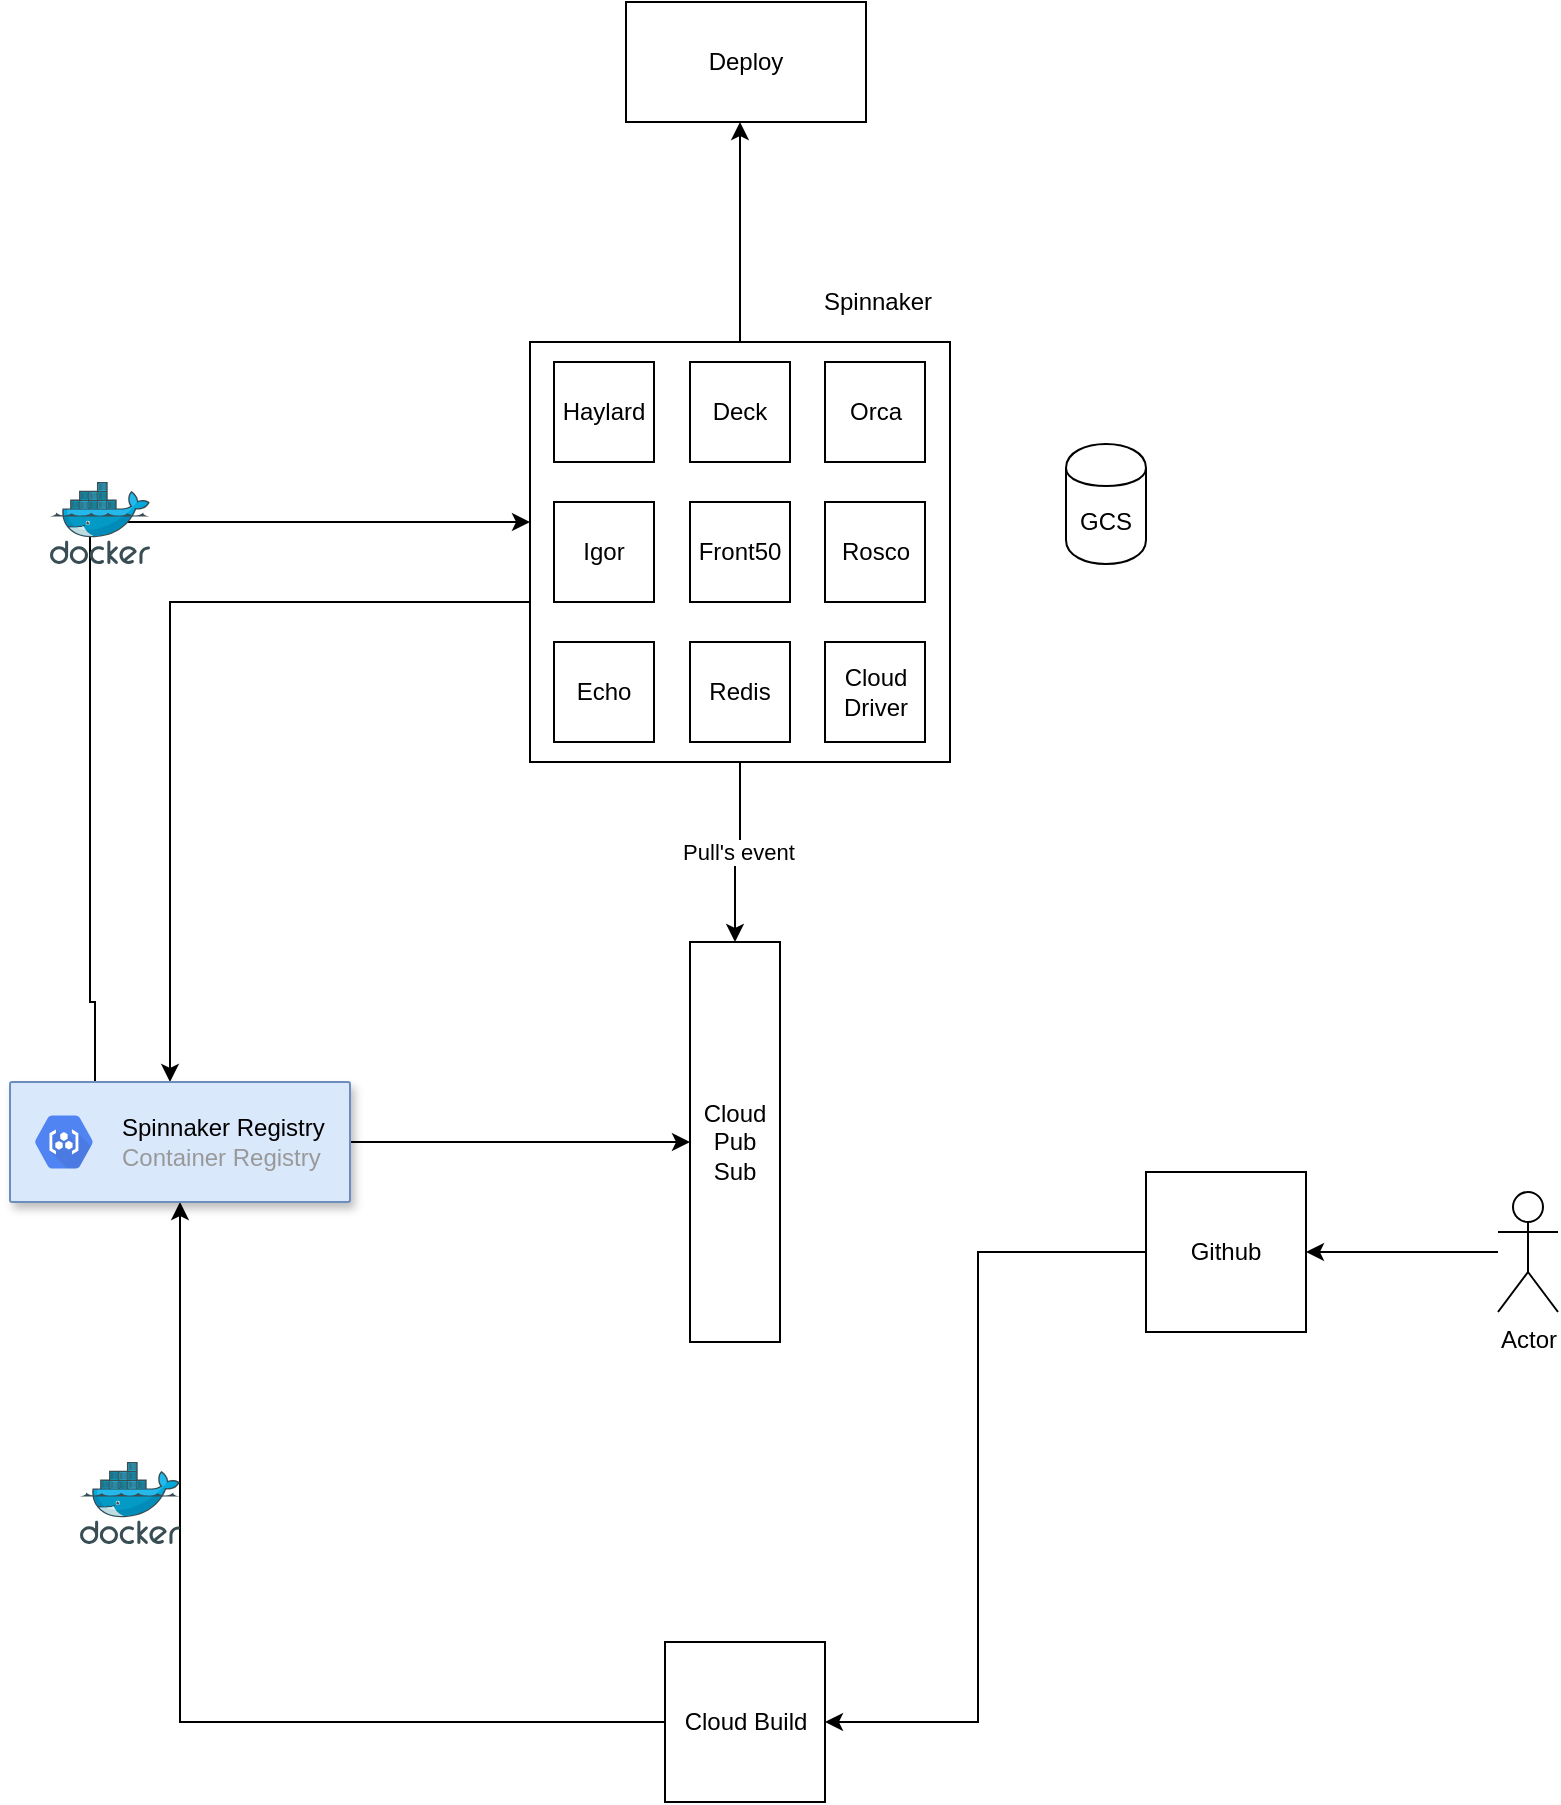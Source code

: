 <mxfile version="13.1.3">
    <diagram id="6hGFLwfOUW9BJ-s0fimq" name="Page-1">
        <mxGraphModel dx="2239" dy="1000" grid="1" gridSize="10" guides="1" tooltips="1" connect="1" arrows="1" fold="1" page="1" pageScale="1" pageWidth="827" pageHeight="1169" math="0" shadow="0">
            <root>
                <mxCell id="0"/>
                <mxCell id="1" parent="0"/>
                <mxCell id="18" value="Pull's event" style="edgeStyle=orthogonalEdgeStyle;rounded=0;orthogonalLoop=1;jettySize=auto;html=1;entryX=0.5;entryY=0;entryDx=0;entryDy=0;" parent="1" source="2" target="10" edge="1">
                    <mxGeometry relative="1" as="geometry"/>
                </mxCell>
                <mxCell id="19" style="edgeStyle=orthogonalEdgeStyle;rounded=0;orthogonalLoop=1;jettySize=auto;html=1;" parent="1" source="2" target="6" edge="1">
                    <mxGeometry relative="1" as="geometry">
                        <Array as="points">
                            <mxPoint x="-60" y="400"/>
                        </Array>
                    </mxGeometry>
                </mxCell>
                <mxCell id="oXi_CbaZsk3753quKNri-36" style="edgeStyle=orthogonalEdgeStyle;rounded=0;orthogonalLoop=1;jettySize=auto;html=1;" parent="1" source="2" edge="1">
                    <mxGeometry relative="1" as="geometry">
                        <mxPoint x="225" y="160" as="targetPoint"/>
                    </mxGeometry>
                </mxCell>
                <mxCell id="2" value="" style="whiteSpace=wrap;html=1;aspect=fixed;" parent="1" vertex="1">
                    <mxGeometry x="120" y="270" width="210" height="210" as="geometry"/>
                </mxCell>
                <mxCell id="15" style="edgeStyle=orthogonalEdgeStyle;rounded=0;orthogonalLoop=1;jettySize=auto;html=1;entryX=0.5;entryY=1;entryDx=0;entryDy=0;" parent="1" source="3" target="6" edge="1">
                    <mxGeometry relative="1" as="geometry"/>
                </mxCell>
                <mxCell id="3" value="Cloud Build" style="whiteSpace=wrap;html=1;aspect=fixed;" parent="1" vertex="1">
                    <mxGeometry x="187.5" y="920" width="80" height="80" as="geometry"/>
                </mxCell>
                <mxCell id="14" style="edgeStyle=orthogonalEdgeStyle;rounded=0;orthogonalLoop=1;jettySize=auto;html=1;entryX=1;entryY=0.5;entryDx=0;entryDy=0;" parent="1" source="4" target="3" edge="1">
                    <mxGeometry relative="1" as="geometry">
                        <Array as="points">
                            <mxPoint x="344" y="725"/>
                            <mxPoint x="344" y="960"/>
                        </Array>
                    </mxGeometry>
                </mxCell>
                <mxCell id="4" value="Github" style="whiteSpace=wrap;html=1;aspect=fixed;" parent="1" vertex="1">
                    <mxGeometry x="428" y="685" width="80" height="80" as="geometry"/>
                </mxCell>
                <mxCell id="5" value="GCS" style="shape=cylinder;whiteSpace=wrap;html=1;boundedLbl=1;backgroundOutline=1;" parent="1" vertex="1">
                    <mxGeometry x="388" y="321" width="40" height="60" as="geometry"/>
                </mxCell>
                <mxCell id="22" style="edgeStyle=orthogonalEdgeStyle;rounded=0;orthogonalLoop=1;jettySize=auto;html=1;exitX=0.25;exitY=0;exitDx=0;exitDy=0;" parent="1" edge="1" source="6">
                    <mxGeometry relative="1" as="geometry">
                        <Array as="points">
                            <mxPoint x="-100" y="600"/>
                            <mxPoint x="-100" y="360"/>
                            <mxPoint x="120" y="360"/>
                        </Array>
                        <mxPoint x="120" y="360" as="targetPoint"/>
                    </mxGeometry>
                </mxCell>
                <mxCell id="23" style="edgeStyle=orthogonalEdgeStyle;rounded=0;orthogonalLoop=1;jettySize=auto;html=1;" parent="1" source="6" target="10" edge="1">
                    <mxGeometry relative="1" as="geometry"/>
                </mxCell>
                <mxCell id="6" value="" style="strokeColor=#6c8ebf;shadow=1;strokeWidth=1;rounded=1;absoluteArcSize=1;arcSize=2;fillColor=#dae8fc;" parent="1" vertex="1">
                    <mxGeometry x="-140" y="640" width="170" height="60" as="geometry"/>
                </mxCell>
                <mxCell id="7" value="&lt;font color=&quot;#000000&quot;&gt;Spinnaker Registry&lt;/font&gt;&lt;br&gt;Container Registry" style="dashed=0;connectable=0;html=1;fillColor=#5184F3;strokeColor=none;shape=mxgraph.gcp2.hexIcon;prIcon=container_registry;part=1;labelPosition=right;verticalLabelPosition=middle;align=left;verticalAlign=middle;spacingLeft=5;fontColor=#999999;fontSize=12;" parent="6" vertex="1">
                    <mxGeometry y="0.5" width="44" height="39" relative="1" as="geometry">
                        <mxPoint x="5" y="-19.5" as="offset"/>
                    </mxGeometry>
                </mxCell>
                <mxCell id="10" value="Cloud Pub Sub" style="rounded=0;whiteSpace=wrap;html=1;" parent="1" vertex="1">
                    <mxGeometry x="200" y="570" width="45" height="200" as="geometry"/>
                </mxCell>
                <mxCell id="12" style="edgeStyle=orthogonalEdgeStyle;rounded=0;orthogonalLoop=1;jettySize=auto;html=1;entryX=1;entryY=0.5;entryDx=0;entryDy=0;" parent="1" source="11" target="4" edge="1">
                    <mxGeometry relative="1" as="geometry"/>
                </mxCell>
                <mxCell id="11" value="Actor" style="shape=umlActor;verticalLabelPosition=bottom;labelBackgroundColor=#ffffff;verticalAlign=top;html=1;outlineConnect=0;" parent="1" vertex="1">
                    <mxGeometry x="604" y="695" width="30" height="60" as="geometry"/>
                </mxCell>
                <mxCell id="oXi_CbaZsk3753quKNri-23" value="" style="aspect=fixed;html=1;points=[];align=center;image;fontSize=12;image=img/lib/mscae/Docker.svg;" parent="1" vertex="1">
                    <mxGeometry x="-105" y="830" width="50" height="41" as="geometry"/>
                </mxCell>
                <mxCell id="oXi_CbaZsk3753quKNri-24" value="" style="aspect=fixed;html=1;points=[];align=center;image;fontSize=12;image=img/lib/mscae/Docker.svg;" parent="1" vertex="1">
                    <mxGeometry x="-120" y="340" width="50" height="41" as="geometry"/>
                </mxCell>
                <mxCell id="oXi_CbaZsk3753quKNri-25" value="Haylard" style="whiteSpace=wrap;html=1;aspect=fixed;" parent="1" vertex="1">
                    <mxGeometry x="132" y="280" width="50" height="50" as="geometry"/>
                </mxCell>
                <mxCell id="oXi_CbaZsk3753quKNri-26" value="Igor" style="whiteSpace=wrap;html=1;aspect=fixed;" parent="1" vertex="1">
                    <mxGeometry x="132" y="350" width="50" height="50" as="geometry"/>
                </mxCell>
                <mxCell id="oXi_CbaZsk3753quKNri-27" value="Echo" style="whiteSpace=wrap;html=1;aspect=fixed;" parent="1" vertex="1">
                    <mxGeometry x="132" y="420" width="50" height="50" as="geometry"/>
                </mxCell>
                <mxCell id="oXi_CbaZsk3753quKNri-28" value="Deck&lt;br&gt;" style="whiteSpace=wrap;html=1;aspect=fixed;" parent="1" vertex="1">
                    <mxGeometry x="200" y="280" width="50" height="50" as="geometry"/>
                </mxCell>
                <mxCell id="oXi_CbaZsk3753quKNri-29" value="Front50" style="whiteSpace=wrap;html=1;aspect=fixed;" parent="1" vertex="1">
                    <mxGeometry x="200" y="350" width="50" height="50" as="geometry"/>
                </mxCell>
                <mxCell id="oXi_CbaZsk3753quKNri-30" value="Redis" style="whiteSpace=wrap;html=1;aspect=fixed;" parent="1" vertex="1">
                    <mxGeometry x="200" y="420" width="50" height="50" as="geometry"/>
                </mxCell>
                <mxCell id="oXi_CbaZsk3753quKNri-31" value="Spinnaker" style="text;html=1;strokeColor=none;fillColor=none;align=center;verticalAlign=middle;whiteSpace=wrap;rounded=0;" parent="1" vertex="1">
                    <mxGeometry x="274" y="240" width="40" height="20" as="geometry"/>
                </mxCell>
                <mxCell id="oXi_CbaZsk3753quKNri-32" value="Orca" style="whiteSpace=wrap;html=1;aspect=fixed;" parent="1" vertex="1">
                    <mxGeometry x="267.5" y="280" width="50" height="50" as="geometry"/>
                </mxCell>
                <mxCell id="oXi_CbaZsk3753quKNri-33" value="Rosco" style="whiteSpace=wrap;html=1;aspect=fixed;" parent="1" vertex="1">
                    <mxGeometry x="267.5" y="350" width="50" height="50" as="geometry"/>
                </mxCell>
                <mxCell id="oXi_CbaZsk3753quKNri-34" value="Cloud Driver" style="whiteSpace=wrap;html=1;aspect=fixed;" parent="1" vertex="1">
                    <mxGeometry x="267.5" y="420" width="50" height="50" as="geometry"/>
                </mxCell>
                <mxCell id="oXi_CbaZsk3753quKNri-37" value="Deploy" style="rounded=0;whiteSpace=wrap;html=1;" parent="1" vertex="1">
                    <mxGeometry x="168" y="100" width="120" height="60" as="geometry"/>
                </mxCell>
            </root>
        </mxGraphModel>
    </diagram>
</mxfile>